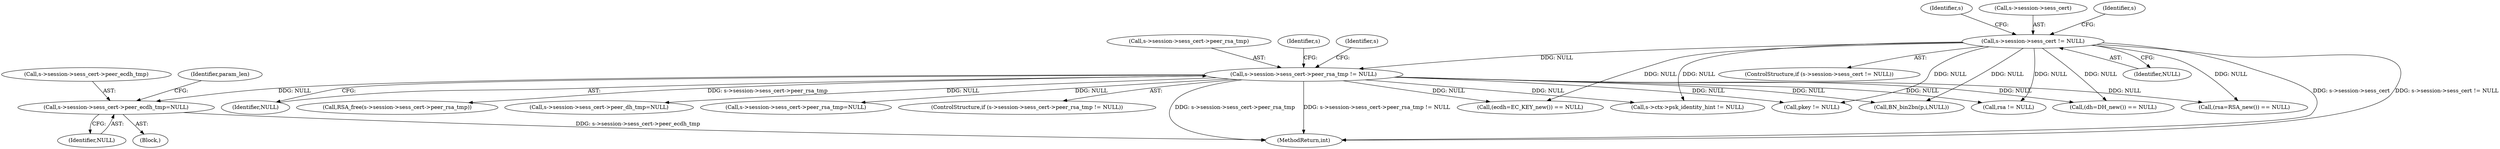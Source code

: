 digraph "0_openssl_b15f8769644b00ef7283521593360b7b2135cb63@pointer" {
"1000347" [label="(Call,s->session->sess_cert->peer_ecdh_tmp=NULL)"];
"1000277" [label="(Call,s->session->sess_cert->peer_rsa_tmp != NULL)"];
"1000268" [label="(Call,s->session->sess_cert != NULL)"];
"1000285" [label="(Identifier,NULL)"];
"1000278" [label="(Call,s->session->sess_cert->peer_rsa_tmp)"];
"1000348" [label="(Call,s->session->sess_cert->peer_ecdh_tmp)"];
"1000355" [label="(Identifier,NULL)"];
"1000287" [label="(Call,RSA_free(s->session->sess_cert->peer_rsa_tmp))"];
"1000321" [label="(Call,s->session->sess_cert->peer_dh_tmp=NULL)"];
"1000929" [label="(Call,(dh=DH_new()) == NULL)"];
"1000267" [label="(ControlStructure,if (s->session->sess_cert != NULL))"];
"1000281" [label="(Identifier,s)"];
"1001179" [label="(Call,(ecdh=EC_KEY_new()) == NULL)"];
"1000291" [label="(Identifier,s)"];
"1000277" [label="(Call,s->session->sess_cert->peer_rsa_tmp != NULL)"];
"1000295" [label="(Call,s->session->sess_cert->peer_rsa_tmp=NULL)"];
"1000458" [label="(Call,s->ctx->psk_identity_hint != NULL)"];
"1000308" [label="(Identifier,s)"];
"1001416" [label="(Call,pkey != NULL)"];
"1000544" [label="(Call,BN_bin2bn(p,i,NULL))"];
"1001737" [label="(Call,rsa != NULL)"];
"1000347" [label="(Call,s->session->sess_cert->peer_ecdh_tmp=NULL)"];
"1000269" [label="(Call,s->session->sess_cert)"];
"1000338" [label="(Block,)"];
"1000268" [label="(Call,s->session->sess_cert != NULL)"];
"1000274" [label="(Identifier,NULL)"];
"1000276" [label="(ControlStructure,if (s->session->sess_cert->peer_rsa_tmp != NULL))"];
"1000361" [label="(Identifier,s)"];
"1001764" [label="(MethodReturn,int)"];
"1000773" [label="(Call,(rsa=RSA_new()) == NULL)"];
"1000366" [label="(Identifier,param_len)"];
"1000347" -> "1000338"  [label="AST: "];
"1000347" -> "1000355"  [label="CFG: "];
"1000348" -> "1000347"  [label="AST: "];
"1000355" -> "1000347"  [label="AST: "];
"1000366" -> "1000347"  [label="CFG: "];
"1000347" -> "1001764"  [label="DDG: s->session->sess_cert->peer_ecdh_tmp"];
"1000277" -> "1000347"  [label="DDG: NULL"];
"1000277" -> "1000276"  [label="AST: "];
"1000277" -> "1000285"  [label="CFG: "];
"1000278" -> "1000277"  [label="AST: "];
"1000285" -> "1000277"  [label="AST: "];
"1000291" -> "1000277"  [label="CFG: "];
"1000308" -> "1000277"  [label="CFG: "];
"1000277" -> "1001764"  [label="DDG: s->session->sess_cert->peer_rsa_tmp"];
"1000277" -> "1001764"  [label="DDG: s->session->sess_cert->peer_rsa_tmp != NULL"];
"1000268" -> "1000277"  [label="DDG: NULL"];
"1000277" -> "1000287"  [label="DDG: s->session->sess_cert->peer_rsa_tmp"];
"1000277" -> "1000295"  [label="DDG: NULL"];
"1000277" -> "1000321"  [label="DDG: NULL"];
"1000277" -> "1000458"  [label="DDG: NULL"];
"1000277" -> "1000544"  [label="DDG: NULL"];
"1000277" -> "1000773"  [label="DDG: NULL"];
"1000277" -> "1000929"  [label="DDG: NULL"];
"1000277" -> "1001179"  [label="DDG: NULL"];
"1000277" -> "1001416"  [label="DDG: NULL"];
"1000277" -> "1001737"  [label="DDG: NULL"];
"1000268" -> "1000267"  [label="AST: "];
"1000268" -> "1000274"  [label="CFG: "];
"1000269" -> "1000268"  [label="AST: "];
"1000274" -> "1000268"  [label="AST: "];
"1000281" -> "1000268"  [label="CFG: "];
"1000361" -> "1000268"  [label="CFG: "];
"1000268" -> "1001764"  [label="DDG: s->session->sess_cert"];
"1000268" -> "1001764"  [label="DDG: s->session->sess_cert != NULL"];
"1000268" -> "1000458"  [label="DDG: NULL"];
"1000268" -> "1000544"  [label="DDG: NULL"];
"1000268" -> "1000773"  [label="DDG: NULL"];
"1000268" -> "1000929"  [label="DDG: NULL"];
"1000268" -> "1001179"  [label="DDG: NULL"];
"1000268" -> "1001416"  [label="DDG: NULL"];
"1000268" -> "1001737"  [label="DDG: NULL"];
}
